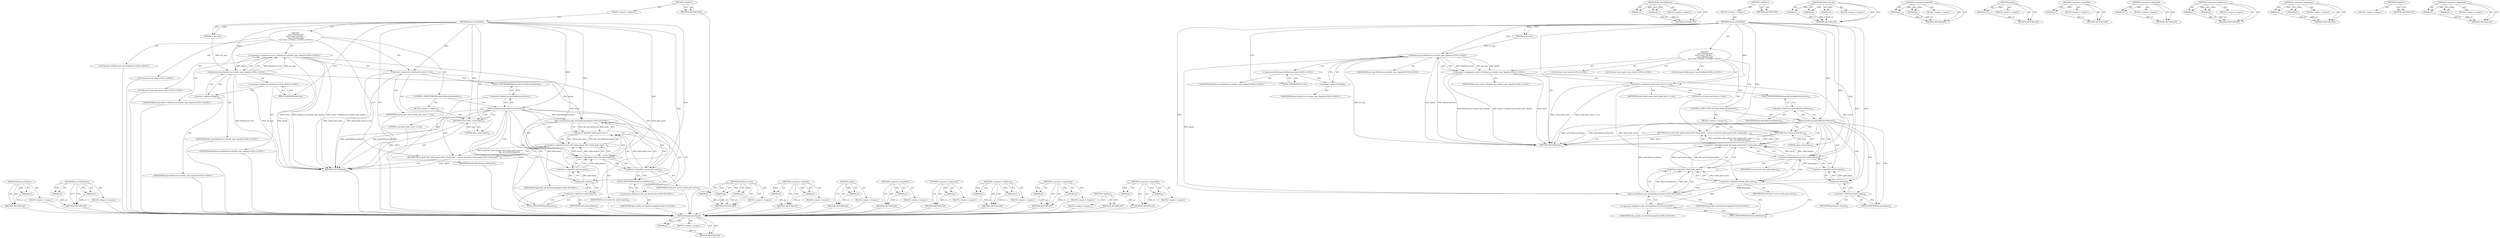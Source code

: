 digraph "&lt;operator&gt;.logicalAnd" {
vulnerable_92 [label=<(METHOD,ReferencesParent)>];
vulnerable_93 [label=<(PARAM,p1)>];
vulnerable_94 [label=<(BLOCK,&lt;empty&gt;,&lt;empty&gt;)>];
vulnerable_95 [label=<(METHOD_RETURN,ANY)>];
vulnerable_114 [label=<(METHOD,file_util.PathExists)>];
vulnerable_115 [label=<(PARAM,p1)>];
vulnerable_116 [label=<(PARAM,p2)>];
vulnerable_117 [label=<(BLOCK,&lt;empty&gt;,&lt;empty&gt;)>];
vulnerable_118 [label=<(METHOD_RETURN,ANY)>];
vulnerable_6 [label=<(METHOD,&lt;global&gt;)<SUB>1</SUB>>];
vulnerable_7 [label=<(BLOCK,&lt;empty&gt;,&lt;empty&gt;)<SUB>1</SUB>>];
vulnerable_8 [label=<(METHOD,ReturnsValidPath)<SUB>1</SUB>>];
vulnerable_9 [label=<(PARAM,int dir_type)<SUB>1</SUB>>];
vulnerable_10 [label="<(BLOCK,{
  base::FilePath path;
  bool result = PathSe...,{
  base::FilePath path;
  bool result = PathSe...)<SUB>1</SUB>>"];
vulnerable_11 [label="<(LOCAL,base.FilePath path: base.FilePath)<SUB>2</SUB>>"];
vulnerable_12 [label="<(LOCAL,bool result: bool)<SUB>3</SUB>>"];
vulnerable_13 [label="<(&lt;operator&gt;.assignment,result = PathService::Get(dir_type, &amp;path))<SUB>3</SUB>>"];
vulnerable_14 [label="<(IDENTIFIER,result,result = PathService::Get(dir_type, &amp;path))<SUB>3</SUB>>"];
vulnerable_15 [label="<(PathService.Get,PathService::Get(dir_type, &amp;path))<SUB>3</SUB>>"];
vulnerable_16 [label="<(&lt;operator&gt;.fieldAccess,PathService::Get)<SUB>3</SUB>>"];
vulnerable_17 [label="<(IDENTIFIER,PathService,PathService::Get(dir_type, &amp;path))<SUB>3</SUB>>"];
vulnerable_18 [label=<(FIELD_IDENTIFIER,Get,Get)<SUB>3</SUB>>];
vulnerable_19 [label="<(IDENTIFIER,dir_type,PathService::Get(dir_type, &amp;path))<SUB>3</SUB>>"];
vulnerable_20 [label=<(&lt;operator&gt;.addressOf,&amp;path)<SUB>3</SUB>>];
vulnerable_21 [label="<(IDENTIFIER,path,PathService::Get(dir_type, &amp;path))<SUB>3</SUB>>"];
vulnerable_22 [label="<(LOCAL,bool check_path_exists: bool)<SUB>5</SUB>>"];
vulnerable_23 [label=<(&lt;operator&gt;.assignment,check_path_exists = true)<SUB>5</SUB>>];
vulnerable_24 [label=<(IDENTIFIER,check_path_exists,check_path_exists = true)<SUB>5</SUB>>];
vulnerable_25 [label=<(LITERAL,true,check_path_exists = true)<SUB>5</SUB>>];
vulnerable_26 [label=<(CONTROL_STRUCTURE,IF,if (path.ReferencesParent()))<SUB>35</SUB>>];
vulnerable_27 [label=<(ReferencesParent,path.ReferencesParent())<SUB>35</SUB>>];
vulnerable_28 [label=<(&lt;operator&gt;.fieldAccess,path.ReferencesParent)<SUB>35</SUB>>];
vulnerable_29 [label=<(IDENTIFIER,path,path.ReferencesParent())<SUB>35</SUB>>];
vulnerable_30 [label=<(FIELD_IDENTIFIER,ReferencesParent,ReferencesParent)<SUB>35</SUB>>];
vulnerable_31 [label=<(BLOCK,&lt;empty&gt;,&lt;empty&gt;)<SUB>36</SUB>>];
vulnerable_32 [label=<(RETURN,return false;,return false;)<SUB>36</SUB>>];
vulnerable_33 [label=<(LITERAL,false,return false;)<SUB>36</SUB>>];
vulnerable_34 [label=<(RETURN,return result &amp;&amp; !path.empty() &amp;&amp; (!check_path_...,return result &amp;&amp; !path.empty() &amp;&amp; (!check_path_...)<SUB>38</SUB>>];
vulnerable_35 [label=<(&lt;operator&gt;.logicalAnd,result &amp;&amp; !path.empty() &amp;&amp; (!check_path_exists ...)<SUB>38</SUB>>];
vulnerable_36 [label=<(&lt;operator&gt;.logicalAnd,result &amp;&amp; !path.empty())<SUB>38</SUB>>];
vulnerable_37 [label=<(IDENTIFIER,result,result &amp;&amp; !path.empty())<SUB>38</SUB>>];
vulnerable_38 [label=<(&lt;operator&gt;.logicalNot,!path.empty())<SUB>38</SUB>>];
vulnerable_39 [label=<(empty,path.empty())<SUB>38</SUB>>];
vulnerable_40 [label=<(&lt;operator&gt;.fieldAccess,path.empty)<SUB>38</SUB>>];
vulnerable_41 [label=<(IDENTIFIER,path,path.empty())<SUB>38</SUB>>];
vulnerable_42 [label=<(FIELD_IDENTIFIER,empty,empty)<SUB>38</SUB>>];
vulnerable_43 [label=<(&lt;operator&gt;.logicalOr,!check_path_exists ||
                         ...)<SUB>38</SUB>>];
vulnerable_44 [label=<(&lt;operator&gt;.logicalNot,!check_path_exists)<SUB>38</SUB>>];
vulnerable_45 [label=<(IDENTIFIER,check_path_exists,!check_path_exists)<SUB>38</SUB>>];
vulnerable_46 [label="<(file_util.PathExists,file_util::PathExists(path))<SUB>39</SUB>>"];
vulnerable_47 [label="<(&lt;operator&gt;.fieldAccess,file_util::PathExists)<SUB>39</SUB>>"];
vulnerable_48 [label="<(IDENTIFIER,file_util,file_util::PathExists(path))<SUB>39</SUB>>"];
vulnerable_49 [label=<(FIELD_IDENTIFIER,PathExists,PathExists)<SUB>39</SUB>>];
vulnerable_50 [label="<(IDENTIFIER,path,file_util::PathExists(path))<SUB>39</SUB>>"];
vulnerable_51 [label=<(METHOD_RETURN,bool)<SUB>1</SUB>>];
vulnerable_53 [label=<(METHOD_RETURN,ANY)<SUB>1</SUB>>];
vulnerable_77 [label=<(METHOD,PathService.Get)>];
vulnerable_78 [label=<(PARAM,p1)>];
vulnerable_79 [label=<(PARAM,p2)>];
vulnerable_80 [label=<(PARAM,p3)>];
vulnerable_81 [label=<(BLOCK,&lt;empty&gt;,&lt;empty&gt;)>];
vulnerable_82 [label=<(METHOD_RETURN,ANY)>];
vulnerable_109 [label=<(METHOD,&lt;operator&gt;.logicalOr)>];
vulnerable_110 [label=<(PARAM,p1)>];
vulnerable_111 [label=<(PARAM,p2)>];
vulnerable_112 [label=<(BLOCK,&lt;empty&gt;,&lt;empty&gt;)>];
vulnerable_113 [label=<(METHOD_RETURN,ANY)>];
vulnerable_105 [label=<(METHOD,empty)>];
vulnerable_106 [label=<(PARAM,p1)>];
vulnerable_107 [label=<(BLOCK,&lt;empty&gt;,&lt;empty&gt;)>];
vulnerable_108 [label=<(METHOD_RETURN,ANY)>];
vulnerable_101 [label=<(METHOD,&lt;operator&gt;.logicalNot)>];
vulnerable_102 [label=<(PARAM,p1)>];
vulnerable_103 [label=<(BLOCK,&lt;empty&gt;,&lt;empty&gt;)>];
vulnerable_104 [label=<(METHOD_RETURN,ANY)>];
vulnerable_88 [label=<(METHOD,&lt;operator&gt;.addressOf)>];
vulnerable_89 [label=<(PARAM,p1)>];
vulnerable_90 [label=<(BLOCK,&lt;empty&gt;,&lt;empty&gt;)>];
vulnerable_91 [label=<(METHOD_RETURN,ANY)>];
vulnerable_83 [label=<(METHOD,&lt;operator&gt;.fieldAccess)>];
vulnerable_84 [label=<(PARAM,p1)>];
vulnerable_85 [label=<(PARAM,p2)>];
vulnerable_86 [label=<(BLOCK,&lt;empty&gt;,&lt;empty&gt;)>];
vulnerable_87 [label=<(METHOD_RETURN,ANY)>];
vulnerable_72 [label=<(METHOD,&lt;operator&gt;.assignment)>];
vulnerable_73 [label=<(PARAM,p1)>];
vulnerable_74 [label=<(PARAM,p2)>];
vulnerable_75 [label=<(BLOCK,&lt;empty&gt;,&lt;empty&gt;)>];
vulnerable_76 [label=<(METHOD_RETURN,ANY)>];
vulnerable_66 [label=<(METHOD,&lt;global&gt;)<SUB>1</SUB>>];
vulnerable_67 [label=<(BLOCK,&lt;empty&gt;,&lt;empty&gt;)>];
vulnerable_68 [label=<(METHOD_RETURN,ANY)>];
vulnerable_96 [label=<(METHOD,&lt;operator&gt;.logicalAnd)>];
vulnerable_97 [label=<(PARAM,p1)>];
vulnerable_98 [label=<(PARAM,p2)>];
vulnerable_99 [label=<(BLOCK,&lt;empty&gt;,&lt;empty&gt;)>];
vulnerable_100 [label=<(METHOD_RETURN,ANY)>];
fixed_92 [label=<(METHOD,ReferencesParent)>];
fixed_93 [label=<(PARAM,p1)>];
fixed_94 [label=<(BLOCK,&lt;empty&gt;,&lt;empty&gt;)>];
fixed_95 [label=<(METHOD_RETURN,ANY)>];
fixed_114 [label=<(METHOD,file_util.PathExists)>];
fixed_115 [label=<(PARAM,p1)>];
fixed_116 [label=<(PARAM,p2)>];
fixed_117 [label=<(BLOCK,&lt;empty&gt;,&lt;empty&gt;)>];
fixed_118 [label=<(METHOD_RETURN,ANY)>];
fixed_6 [label=<(METHOD,&lt;global&gt;)<SUB>1</SUB>>];
fixed_7 [label=<(BLOCK,&lt;empty&gt;,&lt;empty&gt;)<SUB>1</SUB>>];
fixed_8 [label=<(METHOD,ReturnsValidPath)<SUB>1</SUB>>];
fixed_9 [label=<(PARAM,int dir_type)<SUB>1</SUB>>];
fixed_10 [label="<(BLOCK,{
  base::FilePath path;
  bool result = PathSe...,{
  base::FilePath path;
  bool result = PathSe...)<SUB>1</SUB>>"];
fixed_11 [label="<(LOCAL,base.FilePath path: base.FilePath)<SUB>2</SUB>>"];
fixed_12 [label="<(LOCAL,bool result: bool)<SUB>3</SUB>>"];
fixed_13 [label="<(&lt;operator&gt;.assignment,result = PathService::Get(dir_type, &amp;path))<SUB>3</SUB>>"];
fixed_14 [label="<(IDENTIFIER,result,result = PathService::Get(dir_type, &amp;path))<SUB>3</SUB>>"];
fixed_15 [label="<(PathService.Get,PathService::Get(dir_type, &amp;path))<SUB>3</SUB>>"];
fixed_16 [label="<(&lt;operator&gt;.fieldAccess,PathService::Get)<SUB>3</SUB>>"];
fixed_17 [label="<(IDENTIFIER,PathService,PathService::Get(dir_type, &amp;path))<SUB>3</SUB>>"];
fixed_18 [label=<(FIELD_IDENTIFIER,Get,Get)<SUB>3</SUB>>];
fixed_19 [label="<(IDENTIFIER,dir_type,PathService::Get(dir_type, &amp;path))<SUB>3</SUB>>"];
fixed_20 [label=<(&lt;operator&gt;.addressOf,&amp;path)<SUB>3</SUB>>];
fixed_21 [label="<(IDENTIFIER,path,PathService::Get(dir_type, &amp;path))<SUB>3</SUB>>"];
fixed_22 [label="<(LOCAL,bool check_path_exists: bool)<SUB>5</SUB>>"];
fixed_23 [label=<(&lt;operator&gt;.assignment,check_path_exists = true)<SUB>5</SUB>>];
fixed_24 [label=<(IDENTIFIER,check_path_exists,check_path_exists = true)<SUB>5</SUB>>];
fixed_25 [label=<(LITERAL,true,check_path_exists = true)<SUB>5</SUB>>];
fixed_26 [label=<(CONTROL_STRUCTURE,IF,if (path.ReferencesParent()))<SUB>35</SUB>>];
fixed_27 [label=<(ReferencesParent,path.ReferencesParent())<SUB>35</SUB>>];
fixed_28 [label=<(&lt;operator&gt;.fieldAccess,path.ReferencesParent)<SUB>35</SUB>>];
fixed_29 [label=<(IDENTIFIER,path,path.ReferencesParent())<SUB>35</SUB>>];
fixed_30 [label=<(FIELD_IDENTIFIER,ReferencesParent,ReferencesParent)<SUB>35</SUB>>];
fixed_31 [label=<(BLOCK,&lt;empty&gt;,&lt;empty&gt;)<SUB>36</SUB>>];
fixed_32 [label=<(RETURN,return false;,return false;)<SUB>36</SUB>>];
fixed_33 [label=<(LITERAL,false,return false;)<SUB>36</SUB>>];
fixed_34 [label=<(RETURN,return result &amp;&amp; !path.empty() &amp;&amp; (!check_path_...,return result &amp;&amp; !path.empty() &amp;&amp; (!check_path_...)<SUB>38</SUB>>];
fixed_35 [label=<(&lt;operator&gt;.logicalAnd,result &amp;&amp; !path.empty() &amp;&amp; (!check_path_exists ...)<SUB>38</SUB>>];
fixed_36 [label=<(&lt;operator&gt;.logicalAnd,result &amp;&amp; !path.empty())<SUB>38</SUB>>];
fixed_37 [label=<(IDENTIFIER,result,result &amp;&amp; !path.empty())<SUB>38</SUB>>];
fixed_38 [label=<(&lt;operator&gt;.logicalNot,!path.empty())<SUB>38</SUB>>];
fixed_39 [label=<(empty,path.empty())<SUB>38</SUB>>];
fixed_40 [label=<(&lt;operator&gt;.fieldAccess,path.empty)<SUB>38</SUB>>];
fixed_41 [label=<(IDENTIFIER,path,path.empty())<SUB>38</SUB>>];
fixed_42 [label=<(FIELD_IDENTIFIER,empty,empty)<SUB>38</SUB>>];
fixed_43 [label=<(&lt;operator&gt;.logicalOr,!check_path_exists ||
                         ...)<SUB>38</SUB>>];
fixed_44 [label=<(&lt;operator&gt;.logicalNot,!check_path_exists)<SUB>38</SUB>>];
fixed_45 [label=<(IDENTIFIER,check_path_exists,!check_path_exists)<SUB>38</SUB>>];
fixed_46 [label="<(file_util.PathExists,file_util::PathExists(path))<SUB>39</SUB>>"];
fixed_47 [label="<(&lt;operator&gt;.fieldAccess,file_util::PathExists)<SUB>39</SUB>>"];
fixed_48 [label="<(IDENTIFIER,file_util,file_util::PathExists(path))<SUB>39</SUB>>"];
fixed_49 [label=<(FIELD_IDENTIFIER,PathExists,PathExists)<SUB>39</SUB>>];
fixed_50 [label="<(IDENTIFIER,path,file_util::PathExists(path))<SUB>39</SUB>>"];
fixed_51 [label=<(METHOD_RETURN,bool)<SUB>1</SUB>>];
fixed_53 [label=<(METHOD_RETURN,ANY)<SUB>1</SUB>>];
fixed_77 [label=<(METHOD,PathService.Get)>];
fixed_78 [label=<(PARAM,p1)>];
fixed_79 [label=<(PARAM,p2)>];
fixed_80 [label=<(PARAM,p3)>];
fixed_81 [label=<(BLOCK,&lt;empty&gt;,&lt;empty&gt;)>];
fixed_82 [label=<(METHOD_RETURN,ANY)>];
fixed_109 [label=<(METHOD,&lt;operator&gt;.logicalOr)>];
fixed_110 [label=<(PARAM,p1)>];
fixed_111 [label=<(PARAM,p2)>];
fixed_112 [label=<(BLOCK,&lt;empty&gt;,&lt;empty&gt;)>];
fixed_113 [label=<(METHOD_RETURN,ANY)>];
fixed_105 [label=<(METHOD,empty)>];
fixed_106 [label=<(PARAM,p1)>];
fixed_107 [label=<(BLOCK,&lt;empty&gt;,&lt;empty&gt;)>];
fixed_108 [label=<(METHOD_RETURN,ANY)>];
fixed_101 [label=<(METHOD,&lt;operator&gt;.logicalNot)>];
fixed_102 [label=<(PARAM,p1)>];
fixed_103 [label=<(BLOCK,&lt;empty&gt;,&lt;empty&gt;)>];
fixed_104 [label=<(METHOD_RETURN,ANY)>];
fixed_88 [label=<(METHOD,&lt;operator&gt;.addressOf)>];
fixed_89 [label=<(PARAM,p1)>];
fixed_90 [label=<(BLOCK,&lt;empty&gt;,&lt;empty&gt;)>];
fixed_91 [label=<(METHOD_RETURN,ANY)>];
fixed_83 [label=<(METHOD,&lt;operator&gt;.fieldAccess)>];
fixed_84 [label=<(PARAM,p1)>];
fixed_85 [label=<(PARAM,p2)>];
fixed_86 [label=<(BLOCK,&lt;empty&gt;,&lt;empty&gt;)>];
fixed_87 [label=<(METHOD_RETURN,ANY)>];
fixed_72 [label=<(METHOD,&lt;operator&gt;.assignment)>];
fixed_73 [label=<(PARAM,p1)>];
fixed_74 [label=<(PARAM,p2)>];
fixed_75 [label=<(BLOCK,&lt;empty&gt;,&lt;empty&gt;)>];
fixed_76 [label=<(METHOD_RETURN,ANY)>];
fixed_66 [label=<(METHOD,&lt;global&gt;)<SUB>1</SUB>>];
fixed_67 [label=<(BLOCK,&lt;empty&gt;,&lt;empty&gt;)>];
fixed_68 [label=<(METHOD_RETURN,ANY)>];
fixed_96 [label=<(METHOD,&lt;operator&gt;.logicalAnd)>];
fixed_97 [label=<(PARAM,p1)>];
fixed_98 [label=<(PARAM,p2)>];
fixed_99 [label=<(BLOCK,&lt;empty&gt;,&lt;empty&gt;)>];
fixed_100 [label=<(METHOD_RETURN,ANY)>];
vulnerable_92 -> vulnerable_93  [key=0, label="AST: "];
vulnerable_92 -> vulnerable_93  [key=1, label="DDG: "];
vulnerable_92 -> vulnerable_94  [key=0, label="AST: "];
vulnerable_92 -> vulnerable_95  [key=0, label="AST: "];
vulnerable_92 -> vulnerable_95  [key=1, label="CFG: "];
vulnerable_93 -> vulnerable_95  [key=0, label="DDG: p1"];
vulnerable_94 -> fixed_92  [key=0];
vulnerable_95 -> fixed_92  [key=0];
vulnerable_114 -> vulnerable_115  [key=0, label="AST: "];
vulnerable_114 -> vulnerable_115  [key=1, label="DDG: "];
vulnerable_114 -> vulnerable_117  [key=0, label="AST: "];
vulnerable_114 -> vulnerable_116  [key=0, label="AST: "];
vulnerable_114 -> vulnerable_116  [key=1, label="DDG: "];
vulnerable_114 -> vulnerable_118  [key=0, label="AST: "];
vulnerable_114 -> vulnerable_118  [key=1, label="CFG: "];
vulnerable_115 -> vulnerable_118  [key=0, label="DDG: p1"];
vulnerable_116 -> vulnerable_118  [key=0, label="DDG: p2"];
vulnerable_117 -> fixed_92  [key=0];
vulnerable_118 -> fixed_92  [key=0];
vulnerable_6 -> vulnerable_7  [key=0, label="AST: "];
vulnerable_6 -> vulnerable_53  [key=0, label="AST: "];
vulnerable_6 -> vulnerable_53  [key=1, label="CFG: "];
vulnerable_7 -> vulnerable_8  [key=0, label="AST: "];
vulnerable_8 -> vulnerable_9  [key=0, label="AST: "];
vulnerable_8 -> vulnerable_9  [key=1, label="DDG: "];
vulnerable_8 -> vulnerable_10  [key=0, label="AST: "];
vulnerable_8 -> vulnerable_51  [key=0, label="AST: "];
vulnerable_8 -> vulnerable_18  [key=0, label="CFG: "];
vulnerable_8 -> vulnerable_23  [key=0, label="DDG: "];
vulnerable_8 -> vulnerable_15  [key=0, label="DDG: "];
vulnerable_8 -> vulnerable_27  [key=0, label="DDG: "];
vulnerable_8 -> vulnerable_32  [key=0, label="DDG: "];
vulnerable_8 -> vulnerable_33  [key=0, label="DDG: "];
vulnerable_8 -> vulnerable_36  [key=0, label="DDG: "];
vulnerable_8 -> vulnerable_44  [key=0, label="DDG: "];
vulnerable_8 -> vulnerable_46  [key=0, label="DDG: "];
vulnerable_8 -> vulnerable_39  [key=0, label="DDG: "];
vulnerable_9 -> vulnerable_15  [key=0, label="DDG: dir_type"];
vulnerable_10 -> vulnerable_11  [key=0, label="AST: "];
vulnerable_10 -> vulnerable_12  [key=0, label="AST: "];
vulnerable_10 -> vulnerable_13  [key=0, label="AST: "];
vulnerable_10 -> vulnerable_22  [key=0, label="AST: "];
vulnerable_10 -> vulnerable_23  [key=0, label="AST: "];
vulnerable_10 -> vulnerable_26  [key=0, label="AST: "];
vulnerable_10 -> vulnerable_34  [key=0, label="AST: "];
vulnerable_11 -> fixed_92  [key=0];
vulnerable_12 -> fixed_92  [key=0];
vulnerable_13 -> vulnerable_14  [key=0, label="AST: "];
vulnerable_13 -> vulnerable_15  [key=0, label="AST: "];
vulnerable_13 -> vulnerable_23  [key=0, label="CFG: "];
vulnerable_13 -> vulnerable_51  [key=0, label="DDG: result"];
vulnerable_13 -> vulnerable_51  [key=1, label="DDG: PathService::Get(dir_type, &amp;path)"];
vulnerable_13 -> vulnerable_51  [key=2, label="DDG: result = PathService::Get(dir_type, &amp;path)"];
vulnerable_13 -> vulnerable_36  [key=0, label="DDG: result"];
vulnerable_14 -> fixed_92  [key=0];
vulnerable_15 -> vulnerable_16  [key=0, label="AST: "];
vulnerable_15 -> vulnerable_19  [key=0, label="AST: "];
vulnerable_15 -> vulnerable_20  [key=0, label="AST: "];
vulnerable_15 -> vulnerable_13  [key=0, label="CFG: "];
vulnerable_15 -> vulnerable_13  [key=1, label="DDG: PathService::Get"];
vulnerable_15 -> vulnerable_13  [key=2, label="DDG: dir_type"];
vulnerable_15 -> vulnerable_13  [key=3, label="DDG: &amp;path"];
vulnerable_15 -> vulnerable_51  [key=0, label="DDG: PathService::Get"];
vulnerable_15 -> vulnerable_51  [key=1, label="DDG: dir_type"];
vulnerable_15 -> vulnerable_51  [key=2, label="DDG: &amp;path"];
vulnerable_15 -> vulnerable_46  [key=0, label="DDG: &amp;path"];
vulnerable_16 -> vulnerable_17  [key=0, label="AST: "];
vulnerable_16 -> vulnerable_18  [key=0, label="AST: "];
vulnerable_16 -> vulnerable_20  [key=0, label="CFG: "];
vulnerable_17 -> fixed_92  [key=0];
vulnerable_18 -> vulnerable_16  [key=0, label="CFG: "];
vulnerable_19 -> fixed_92  [key=0];
vulnerable_20 -> vulnerable_21  [key=0, label="AST: "];
vulnerable_20 -> vulnerable_15  [key=0, label="CFG: "];
vulnerable_21 -> fixed_92  [key=0];
vulnerable_22 -> fixed_92  [key=0];
vulnerable_23 -> vulnerable_24  [key=0, label="AST: "];
vulnerable_23 -> vulnerable_25  [key=0, label="AST: "];
vulnerable_23 -> vulnerable_30  [key=0, label="CFG: "];
vulnerable_23 -> vulnerable_51  [key=0, label="DDG: check_path_exists"];
vulnerable_23 -> vulnerable_51  [key=1, label="DDG: check_path_exists = true"];
vulnerable_23 -> vulnerable_44  [key=0, label="DDG: check_path_exists"];
vulnerable_24 -> fixed_92  [key=0];
vulnerable_25 -> fixed_92  [key=0];
vulnerable_26 -> vulnerable_27  [key=0, label="AST: "];
vulnerable_26 -> vulnerable_31  [key=0, label="AST: "];
vulnerable_27 -> vulnerable_28  [key=0, label="AST: "];
vulnerable_27 -> vulnerable_32  [key=0, label="CFG: "];
vulnerable_27 -> vulnerable_32  [key=1, label="CDG: "];
vulnerable_27 -> vulnerable_36  [key=0, label="CFG: "];
vulnerable_27 -> vulnerable_36  [key=1, label="CDG: "];
vulnerable_27 -> vulnerable_42  [key=0, label="CFG: "];
vulnerable_27 -> vulnerable_42  [key=1, label="CDG: "];
vulnerable_27 -> vulnerable_51  [key=0, label="DDG: path.ReferencesParent"];
vulnerable_27 -> vulnerable_51  [key=1, label="DDG: path.ReferencesParent()"];
vulnerable_27 -> vulnerable_46  [key=0, label="DDG: path.ReferencesParent"];
vulnerable_27 -> vulnerable_34  [key=0, label="CDG: "];
vulnerable_27 -> vulnerable_35  [key=0, label="CDG: "];
vulnerable_27 -> vulnerable_40  [key=0, label="CDG: "];
vulnerable_27 -> vulnerable_38  [key=0, label="CDG: "];
vulnerable_27 -> vulnerable_39  [key=0, label="CDG: "];
vulnerable_28 -> vulnerable_29  [key=0, label="AST: "];
vulnerable_28 -> vulnerable_30  [key=0, label="AST: "];
vulnerable_28 -> vulnerable_27  [key=0, label="CFG: "];
vulnerable_29 -> fixed_92  [key=0];
vulnerable_30 -> vulnerable_28  [key=0, label="CFG: "];
vulnerable_31 -> vulnerable_32  [key=0, label="AST: "];
vulnerable_32 -> vulnerable_33  [key=0, label="AST: "];
vulnerable_32 -> vulnerable_51  [key=0, label="CFG: "];
vulnerable_32 -> vulnerable_51  [key=1, label="DDG: &lt;RET&gt;"];
vulnerable_33 -> vulnerable_32  [key=0, label="DDG: false"];
vulnerable_34 -> vulnerable_35  [key=0, label="AST: "];
vulnerable_34 -> vulnerable_51  [key=0, label="CFG: "];
vulnerable_34 -> vulnerable_51  [key=1, label="DDG: &lt;RET&gt;"];
vulnerable_35 -> vulnerable_36  [key=0, label="AST: "];
vulnerable_35 -> vulnerable_43  [key=0, label="AST: "];
vulnerable_35 -> vulnerable_34  [key=0, label="CFG: "];
vulnerable_35 -> vulnerable_34  [key=1, label="DDG: result &amp;&amp; !path.empty() &amp;&amp; (!check_path_exists ||
                                     file_util::PathExists(path))"];
vulnerable_36 -> vulnerable_37  [key=0, label="AST: "];
vulnerable_36 -> vulnerable_38  [key=0, label="AST: "];
vulnerable_36 -> vulnerable_35  [key=0, label="CFG: "];
vulnerable_36 -> vulnerable_35  [key=1, label="DDG: result"];
vulnerable_36 -> vulnerable_35  [key=2, label="DDG: !path.empty()"];
vulnerable_36 -> vulnerable_44  [key=0, label="CFG: "];
vulnerable_36 -> vulnerable_44  [key=1, label="CDG: "];
vulnerable_36 -> vulnerable_43  [key=0, label="CDG: "];
vulnerable_37 -> fixed_92  [key=0];
vulnerable_38 -> vulnerable_39  [key=0, label="AST: "];
vulnerable_38 -> vulnerable_36  [key=0, label="CFG: "];
vulnerable_38 -> vulnerable_36  [key=1, label="DDG: path.empty()"];
vulnerable_39 -> vulnerable_40  [key=0, label="AST: "];
vulnerable_39 -> vulnerable_38  [key=0, label="CFG: "];
vulnerable_39 -> vulnerable_38  [key=1, label="DDG: path.empty"];
vulnerable_39 -> vulnerable_46  [key=0, label="DDG: path.empty"];
vulnerable_40 -> vulnerable_41  [key=0, label="AST: "];
vulnerable_40 -> vulnerable_42  [key=0, label="AST: "];
vulnerable_40 -> vulnerable_39  [key=0, label="CFG: "];
vulnerable_41 -> fixed_92  [key=0];
vulnerable_42 -> vulnerable_40  [key=0, label="CFG: "];
vulnerable_43 -> vulnerable_44  [key=0, label="AST: "];
vulnerable_43 -> vulnerable_46  [key=0, label="AST: "];
vulnerable_43 -> vulnerable_35  [key=0, label="CFG: "];
vulnerable_43 -> vulnerable_35  [key=1, label="DDG: !check_path_exists"];
vulnerable_43 -> vulnerable_35  [key=2, label="DDG: file_util::PathExists(path)"];
vulnerable_44 -> vulnerable_45  [key=0, label="AST: "];
vulnerable_44 -> vulnerable_43  [key=0, label="CFG: "];
vulnerable_44 -> vulnerable_43  [key=1, label="DDG: check_path_exists"];
vulnerable_44 -> vulnerable_49  [key=0, label="CFG: "];
vulnerable_44 -> vulnerable_49  [key=1, label="CDG: "];
vulnerable_44 -> vulnerable_47  [key=0, label="CDG: "];
vulnerable_44 -> vulnerable_46  [key=0, label="CDG: "];
vulnerable_45 -> fixed_92  [key=0];
vulnerable_46 -> vulnerable_47  [key=0, label="AST: "];
vulnerable_46 -> vulnerable_50  [key=0, label="AST: "];
vulnerable_46 -> vulnerable_43  [key=0, label="CFG: "];
vulnerable_46 -> vulnerable_43  [key=1, label="DDG: file_util::PathExists"];
vulnerable_46 -> vulnerable_43  [key=2, label="DDG: path"];
vulnerable_47 -> vulnerable_48  [key=0, label="AST: "];
vulnerable_47 -> vulnerable_49  [key=0, label="AST: "];
vulnerable_47 -> vulnerable_46  [key=0, label="CFG: "];
vulnerable_48 -> fixed_92  [key=0];
vulnerable_49 -> vulnerable_47  [key=0, label="CFG: "];
vulnerable_50 -> fixed_92  [key=0];
vulnerable_51 -> fixed_92  [key=0];
vulnerable_53 -> fixed_92  [key=0];
vulnerable_77 -> vulnerable_78  [key=0, label="AST: "];
vulnerable_77 -> vulnerable_78  [key=1, label="DDG: "];
vulnerable_77 -> vulnerable_81  [key=0, label="AST: "];
vulnerable_77 -> vulnerable_79  [key=0, label="AST: "];
vulnerable_77 -> vulnerable_79  [key=1, label="DDG: "];
vulnerable_77 -> vulnerable_82  [key=0, label="AST: "];
vulnerable_77 -> vulnerable_82  [key=1, label="CFG: "];
vulnerable_77 -> vulnerable_80  [key=0, label="AST: "];
vulnerable_77 -> vulnerable_80  [key=1, label="DDG: "];
vulnerable_78 -> vulnerable_82  [key=0, label="DDG: p1"];
vulnerable_79 -> vulnerable_82  [key=0, label="DDG: p2"];
vulnerable_80 -> vulnerable_82  [key=0, label="DDG: p3"];
vulnerable_81 -> fixed_92  [key=0];
vulnerable_82 -> fixed_92  [key=0];
vulnerable_109 -> vulnerable_110  [key=0, label="AST: "];
vulnerable_109 -> vulnerable_110  [key=1, label="DDG: "];
vulnerable_109 -> vulnerable_112  [key=0, label="AST: "];
vulnerable_109 -> vulnerable_111  [key=0, label="AST: "];
vulnerable_109 -> vulnerable_111  [key=1, label="DDG: "];
vulnerable_109 -> vulnerable_113  [key=0, label="AST: "];
vulnerable_109 -> vulnerable_113  [key=1, label="CFG: "];
vulnerable_110 -> vulnerable_113  [key=0, label="DDG: p1"];
vulnerable_111 -> vulnerable_113  [key=0, label="DDG: p2"];
vulnerable_112 -> fixed_92  [key=0];
vulnerable_113 -> fixed_92  [key=0];
vulnerable_105 -> vulnerable_106  [key=0, label="AST: "];
vulnerable_105 -> vulnerable_106  [key=1, label="DDG: "];
vulnerable_105 -> vulnerable_107  [key=0, label="AST: "];
vulnerable_105 -> vulnerable_108  [key=0, label="AST: "];
vulnerable_105 -> vulnerable_108  [key=1, label="CFG: "];
vulnerable_106 -> vulnerable_108  [key=0, label="DDG: p1"];
vulnerable_107 -> fixed_92  [key=0];
vulnerable_108 -> fixed_92  [key=0];
vulnerable_101 -> vulnerable_102  [key=0, label="AST: "];
vulnerable_101 -> vulnerable_102  [key=1, label="DDG: "];
vulnerable_101 -> vulnerable_103  [key=0, label="AST: "];
vulnerable_101 -> vulnerable_104  [key=0, label="AST: "];
vulnerable_101 -> vulnerable_104  [key=1, label="CFG: "];
vulnerable_102 -> vulnerable_104  [key=0, label="DDG: p1"];
vulnerable_103 -> fixed_92  [key=0];
vulnerable_104 -> fixed_92  [key=0];
vulnerable_88 -> vulnerable_89  [key=0, label="AST: "];
vulnerable_88 -> vulnerable_89  [key=1, label="DDG: "];
vulnerable_88 -> vulnerable_90  [key=0, label="AST: "];
vulnerable_88 -> vulnerable_91  [key=0, label="AST: "];
vulnerable_88 -> vulnerable_91  [key=1, label="CFG: "];
vulnerable_89 -> vulnerable_91  [key=0, label="DDG: p1"];
vulnerable_90 -> fixed_92  [key=0];
vulnerable_91 -> fixed_92  [key=0];
vulnerable_83 -> vulnerable_84  [key=0, label="AST: "];
vulnerable_83 -> vulnerable_84  [key=1, label="DDG: "];
vulnerable_83 -> vulnerable_86  [key=0, label="AST: "];
vulnerable_83 -> vulnerable_85  [key=0, label="AST: "];
vulnerable_83 -> vulnerable_85  [key=1, label="DDG: "];
vulnerable_83 -> vulnerable_87  [key=0, label="AST: "];
vulnerable_83 -> vulnerable_87  [key=1, label="CFG: "];
vulnerable_84 -> vulnerable_87  [key=0, label="DDG: p1"];
vulnerable_85 -> vulnerable_87  [key=0, label="DDG: p2"];
vulnerable_86 -> fixed_92  [key=0];
vulnerable_87 -> fixed_92  [key=0];
vulnerable_72 -> vulnerable_73  [key=0, label="AST: "];
vulnerable_72 -> vulnerable_73  [key=1, label="DDG: "];
vulnerable_72 -> vulnerable_75  [key=0, label="AST: "];
vulnerable_72 -> vulnerable_74  [key=0, label="AST: "];
vulnerable_72 -> vulnerable_74  [key=1, label="DDG: "];
vulnerable_72 -> vulnerable_76  [key=0, label="AST: "];
vulnerable_72 -> vulnerable_76  [key=1, label="CFG: "];
vulnerable_73 -> vulnerable_76  [key=0, label="DDG: p1"];
vulnerable_74 -> vulnerable_76  [key=0, label="DDG: p2"];
vulnerable_75 -> fixed_92  [key=0];
vulnerable_76 -> fixed_92  [key=0];
vulnerable_66 -> vulnerable_67  [key=0, label="AST: "];
vulnerable_66 -> vulnerable_68  [key=0, label="AST: "];
vulnerable_66 -> vulnerable_68  [key=1, label="CFG: "];
vulnerable_67 -> fixed_92  [key=0];
vulnerable_68 -> fixed_92  [key=0];
vulnerable_96 -> vulnerable_97  [key=0, label="AST: "];
vulnerable_96 -> vulnerable_97  [key=1, label="DDG: "];
vulnerable_96 -> vulnerable_99  [key=0, label="AST: "];
vulnerable_96 -> vulnerable_98  [key=0, label="AST: "];
vulnerable_96 -> vulnerable_98  [key=1, label="DDG: "];
vulnerable_96 -> vulnerable_100  [key=0, label="AST: "];
vulnerable_96 -> vulnerable_100  [key=1, label="CFG: "];
vulnerable_97 -> vulnerable_100  [key=0, label="DDG: p1"];
vulnerable_98 -> vulnerable_100  [key=0, label="DDG: p2"];
vulnerable_99 -> fixed_92  [key=0];
vulnerable_100 -> fixed_92  [key=0];
fixed_92 -> fixed_93  [key=0, label="AST: "];
fixed_92 -> fixed_93  [key=1, label="DDG: "];
fixed_92 -> fixed_94  [key=0, label="AST: "];
fixed_92 -> fixed_95  [key=0, label="AST: "];
fixed_92 -> fixed_95  [key=1, label="CFG: "];
fixed_93 -> fixed_95  [key=0, label="DDG: p1"];
fixed_114 -> fixed_115  [key=0, label="AST: "];
fixed_114 -> fixed_115  [key=1, label="DDG: "];
fixed_114 -> fixed_117  [key=0, label="AST: "];
fixed_114 -> fixed_116  [key=0, label="AST: "];
fixed_114 -> fixed_116  [key=1, label="DDG: "];
fixed_114 -> fixed_118  [key=0, label="AST: "];
fixed_114 -> fixed_118  [key=1, label="CFG: "];
fixed_115 -> fixed_118  [key=0, label="DDG: p1"];
fixed_116 -> fixed_118  [key=0, label="DDG: p2"];
fixed_6 -> fixed_7  [key=0, label="AST: "];
fixed_6 -> fixed_53  [key=0, label="AST: "];
fixed_6 -> fixed_53  [key=1, label="CFG: "];
fixed_7 -> fixed_8  [key=0, label="AST: "];
fixed_8 -> fixed_9  [key=0, label="AST: "];
fixed_8 -> fixed_9  [key=1, label="DDG: "];
fixed_8 -> fixed_10  [key=0, label="AST: "];
fixed_8 -> fixed_51  [key=0, label="AST: "];
fixed_8 -> fixed_18  [key=0, label="CFG: "];
fixed_8 -> fixed_23  [key=0, label="DDG: "];
fixed_8 -> fixed_15  [key=0, label="DDG: "];
fixed_8 -> fixed_27  [key=0, label="DDG: "];
fixed_8 -> fixed_32  [key=0, label="DDG: "];
fixed_8 -> fixed_33  [key=0, label="DDG: "];
fixed_8 -> fixed_36  [key=0, label="DDG: "];
fixed_8 -> fixed_44  [key=0, label="DDG: "];
fixed_8 -> fixed_46  [key=0, label="DDG: "];
fixed_8 -> fixed_39  [key=0, label="DDG: "];
fixed_9 -> fixed_15  [key=0, label="DDG: dir_type"];
fixed_10 -> fixed_11  [key=0, label="AST: "];
fixed_10 -> fixed_12  [key=0, label="AST: "];
fixed_10 -> fixed_13  [key=0, label="AST: "];
fixed_10 -> fixed_22  [key=0, label="AST: "];
fixed_10 -> fixed_23  [key=0, label="AST: "];
fixed_10 -> fixed_26  [key=0, label="AST: "];
fixed_10 -> fixed_34  [key=0, label="AST: "];
fixed_13 -> fixed_14  [key=0, label="AST: "];
fixed_13 -> fixed_15  [key=0, label="AST: "];
fixed_13 -> fixed_23  [key=0, label="CFG: "];
fixed_13 -> fixed_51  [key=0, label="DDG: result"];
fixed_13 -> fixed_51  [key=1, label="DDG: PathService::Get(dir_type, &amp;path)"];
fixed_13 -> fixed_51  [key=2, label="DDG: result = PathService::Get(dir_type, &amp;path)"];
fixed_13 -> fixed_36  [key=0, label="DDG: result"];
fixed_15 -> fixed_16  [key=0, label="AST: "];
fixed_15 -> fixed_19  [key=0, label="AST: "];
fixed_15 -> fixed_20  [key=0, label="AST: "];
fixed_15 -> fixed_13  [key=0, label="CFG: "];
fixed_15 -> fixed_13  [key=1, label="DDG: PathService::Get"];
fixed_15 -> fixed_13  [key=2, label="DDG: dir_type"];
fixed_15 -> fixed_13  [key=3, label="DDG: &amp;path"];
fixed_15 -> fixed_51  [key=0, label="DDG: PathService::Get"];
fixed_15 -> fixed_51  [key=1, label="DDG: dir_type"];
fixed_15 -> fixed_51  [key=2, label="DDG: &amp;path"];
fixed_15 -> fixed_46  [key=0, label="DDG: &amp;path"];
fixed_16 -> fixed_17  [key=0, label="AST: "];
fixed_16 -> fixed_18  [key=0, label="AST: "];
fixed_16 -> fixed_20  [key=0, label="CFG: "];
fixed_18 -> fixed_16  [key=0, label="CFG: "];
fixed_20 -> fixed_21  [key=0, label="AST: "];
fixed_20 -> fixed_15  [key=0, label="CFG: "];
fixed_23 -> fixed_24  [key=0, label="AST: "];
fixed_23 -> fixed_25  [key=0, label="AST: "];
fixed_23 -> fixed_30  [key=0, label="CFG: "];
fixed_23 -> fixed_51  [key=0, label="DDG: check_path_exists"];
fixed_23 -> fixed_51  [key=1, label="DDG: check_path_exists = true"];
fixed_23 -> fixed_44  [key=0, label="DDG: check_path_exists"];
fixed_26 -> fixed_27  [key=0, label="AST: "];
fixed_26 -> fixed_31  [key=0, label="AST: "];
fixed_27 -> fixed_28  [key=0, label="AST: "];
fixed_27 -> fixed_32  [key=0, label="CFG: "];
fixed_27 -> fixed_32  [key=1, label="CDG: "];
fixed_27 -> fixed_36  [key=0, label="CFG: "];
fixed_27 -> fixed_36  [key=1, label="CDG: "];
fixed_27 -> fixed_42  [key=0, label="CFG: "];
fixed_27 -> fixed_42  [key=1, label="CDG: "];
fixed_27 -> fixed_51  [key=0, label="DDG: path.ReferencesParent"];
fixed_27 -> fixed_51  [key=1, label="DDG: path.ReferencesParent()"];
fixed_27 -> fixed_46  [key=0, label="DDG: path.ReferencesParent"];
fixed_27 -> fixed_34  [key=0, label="CDG: "];
fixed_27 -> fixed_35  [key=0, label="CDG: "];
fixed_27 -> fixed_40  [key=0, label="CDG: "];
fixed_27 -> fixed_38  [key=0, label="CDG: "];
fixed_27 -> fixed_39  [key=0, label="CDG: "];
fixed_28 -> fixed_29  [key=0, label="AST: "];
fixed_28 -> fixed_30  [key=0, label="AST: "];
fixed_28 -> fixed_27  [key=0, label="CFG: "];
fixed_30 -> fixed_28  [key=0, label="CFG: "];
fixed_31 -> fixed_32  [key=0, label="AST: "];
fixed_32 -> fixed_33  [key=0, label="AST: "];
fixed_32 -> fixed_51  [key=0, label="CFG: "];
fixed_32 -> fixed_51  [key=1, label="DDG: &lt;RET&gt;"];
fixed_33 -> fixed_32  [key=0, label="DDG: false"];
fixed_34 -> fixed_35  [key=0, label="AST: "];
fixed_34 -> fixed_51  [key=0, label="CFG: "];
fixed_34 -> fixed_51  [key=1, label="DDG: &lt;RET&gt;"];
fixed_35 -> fixed_36  [key=0, label="AST: "];
fixed_35 -> fixed_43  [key=0, label="AST: "];
fixed_35 -> fixed_34  [key=0, label="CFG: "];
fixed_35 -> fixed_34  [key=1, label="DDG: result &amp;&amp; !path.empty() &amp;&amp; (!check_path_exists ||
                                     file_util::PathExists(path))"];
fixed_36 -> fixed_37  [key=0, label="AST: "];
fixed_36 -> fixed_38  [key=0, label="AST: "];
fixed_36 -> fixed_35  [key=0, label="CFG: "];
fixed_36 -> fixed_35  [key=1, label="DDG: result"];
fixed_36 -> fixed_35  [key=2, label="DDG: !path.empty()"];
fixed_36 -> fixed_44  [key=0, label="CFG: "];
fixed_36 -> fixed_44  [key=1, label="CDG: "];
fixed_36 -> fixed_43  [key=0, label="CDG: "];
fixed_38 -> fixed_39  [key=0, label="AST: "];
fixed_38 -> fixed_36  [key=0, label="CFG: "];
fixed_38 -> fixed_36  [key=1, label="DDG: path.empty()"];
fixed_39 -> fixed_40  [key=0, label="AST: "];
fixed_39 -> fixed_38  [key=0, label="CFG: "];
fixed_39 -> fixed_38  [key=1, label="DDG: path.empty"];
fixed_39 -> fixed_46  [key=0, label="DDG: path.empty"];
fixed_40 -> fixed_41  [key=0, label="AST: "];
fixed_40 -> fixed_42  [key=0, label="AST: "];
fixed_40 -> fixed_39  [key=0, label="CFG: "];
fixed_42 -> fixed_40  [key=0, label="CFG: "];
fixed_43 -> fixed_44  [key=0, label="AST: "];
fixed_43 -> fixed_46  [key=0, label="AST: "];
fixed_43 -> fixed_35  [key=0, label="CFG: "];
fixed_43 -> fixed_35  [key=1, label="DDG: !check_path_exists"];
fixed_43 -> fixed_35  [key=2, label="DDG: file_util::PathExists(path)"];
fixed_44 -> fixed_45  [key=0, label="AST: "];
fixed_44 -> fixed_43  [key=0, label="CFG: "];
fixed_44 -> fixed_43  [key=1, label="DDG: check_path_exists"];
fixed_44 -> fixed_49  [key=0, label="CFG: "];
fixed_44 -> fixed_49  [key=1, label="CDG: "];
fixed_44 -> fixed_47  [key=0, label="CDG: "];
fixed_44 -> fixed_46  [key=0, label="CDG: "];
fixed_46 -> fixed_47  [key=0, label="AST: "];
fixed_46 -> fixed_50  [key=0, label="AST: "];
fixed_46 -> fixed_43  [key=0, label="CFG: "];
fixed_46 -> fixed_43  [key=1, label="DDG: file_util::PathExists"];
fixed_46 -> fixed_43  [key=2, label="DDG: path"];
fixed_47 -> fixed_48  [key=0, label="AST: "];
fixed_47 -> fixed_49  [key=0, label="AST: "];
fixed_47 -> fixed_46  [key=0, label="CFG: "];
fixed_49 -> fixed_47  [key=0, label="CFG: "];
fixed_77 -> fixed_78  [key=0, label="AST: "];
fixed_77 -> fixed_78  [key=1, label="DDG: "];
fixed_77 -> fixed_81  [key=0, label="AST: "];
fixed_77 -> fixed_79  [key=0, label="AST: "];
fixed_77 -> fixed_79  [key=1, label="DDG: "];
fixed_77 -> fixed_82  [key=0, label="AST: "];
fixed_77 -> fixed_82  [key=1, label="CFG: "];
fixed_77 -> fixed_80  [key=0, label="AST: "];
fixed_77 -> fixed_80  [key=1, label="DDG: "];
fixed_78 -> fixed_82  [key=0, label="DDG: p1"];
fixed_79 -> fixed_82  [key=0, label="DDG: p2"];
fixed_80 -> fixed_82  [key=0, label="DDG: p3"];
fixed_109 -> fixed_110  [key=0, label="AST: "];
fixed_109 -> fixed_110  [key=1, label="DDG: "];
fixed_109 -> fixed_112  [key=0, label="AST: "];
fixed_109 -> fixed_111  [key=0, label="AST: "];
fixed_109 -> fixed_111  [key=1, label="DDG: "];
fixed_109 -> fixed_113  [key=0, label="AST: "];
fixed_109 -> fixed_113  [key=1, label="CFG: "];
fixed_110 -> fixed_113  [key=0, label="DDG: p1"];
fixed_111 -> fixed_113  [key=0, label="DDG: p2"];
fixed_105 -> fixed_106  [key=0, label="AST: "];
fixed_105 -> fixed_106  [key=1, label="DDG: "];
fixed_105 -> fixed_107  [key=0, label="AST: "];
fixed_105 -> fixed_108  [key=0, label="AST: "];
fixed_105 -> fixed_108  [key=1, label="CFG: "];
fixed_106 -> fixed_108  [key=0, label="DDG: p1"];
fixed_101 -> fixed_102  [key=0, label="AST: "];
fixed_101 -> fixed_102  [key=1, label="DDG: "];
fixed_101 -> fixed_103  [key=0, label="AST: "];
fixed_101 -> fixed_104  [key=0, label="AST: "];
fixed_101 -> fixed_104  [key=1, label="CFG: "];
fixed_102 -> fixed_104  [key=0, label="DDG: p1"];
fixed_88 -> fixed_89  [key=0, label="AST: "];
fixed_88 -> fixed_89  [key=1, label="DDG: "];
fixed_88 -> fixed_90  [key=0, label="AST: "];
fixed_88 -> fixed_91  [key=0, label="AST: "];
fixed_88 -> fixed_91  [key=1, label="CFG: "];
fixed_89 -> fixed_91  [key=0, label="DDG: p1"];
fixed_83 -> fixed_84  [key=0, label="AST: "];
fixed_83 -> fixed_84  [key=1, label="DDG: "];
fixed_83 -> fixed_86  [key=0, label="AST: "];
fixed_83 -> fixed_85  [key=0, label="AST: "];
fixed_83 -> fixed_85  [key=1, label="DDG: "];
fixed_83 -> fixed_87  [key=0, label="AST: "];
fixed_83 -> fixed_87  [key=1, label="CFG: "];
fixed_84 -> fixed_87  [key=0, label="DDG: p1"];
fixed_85 -> fixed_87  [key=0, label="DDG: p2"];
fixed_72 -> fixed_73  [key=0, label="AST: "];
fixed_72 -> fixed_73  [key=1, label="DDG: "];
fixed_72 -> fixed_75  [key=0, label="AST: "];
fixed_72 -> fixed_74  [key=0, label="AST: "];
fixed_72 -> fixed_74  [key=1, label="DDG: "];
fixed_72 -> fixed_76  [key=0, label="AST: "];
fixed_72 -> fixed_76  [key=1, label="CFG: "];
fixed_73 -> fixed_76  [key=0, label="DDG: p1"];
fixed_74 -> fixed_76  [key=0, label="DDG: p2"];
fixed_66 -> fixed_67  [key=0, label="AST: "];
fixed_66 -> fixed_68  [key=0, label="AST: "];
fixed_66 -> fixed_68  [key=1, label="CFG: "];
fixed_96 -> fixed_97  [key=0, label="AST: "];
fixed_96 -> fixed_97  [key=1, label="DDG: "];
fixed_96 -> fixed_99  [key=0, label="AST: "];
fixed_96 -> fixed_98  [key=0, label="AST: "];
fixed_96 -> fixed_98  [key=1, label="DDG: "];
fixed_96 -> fixed_100  [key=0, label="AST: "];
fixed_96 -> fixed_100  [key=1, label="CFG: "];
fixed_97 -> fixed_100  [key=0, label="DDG: p1"];
fixed_98 -> fixed_100  [key=0, label="DDG: p2"];
}
